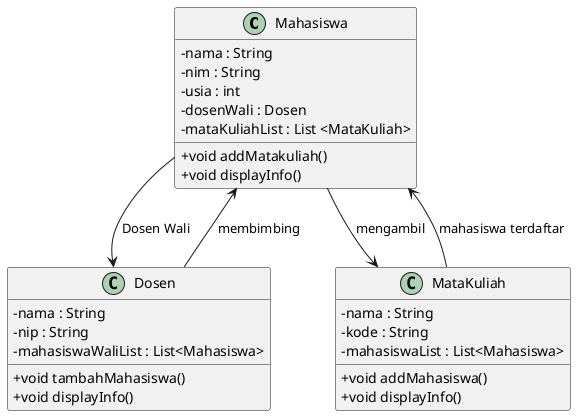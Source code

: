 @startuml
skinparam ClassAttributeIconSize 0 

Class Mahasiswa {
    - nama : String
    - nim : String
    - usia : int
    - dosenWali : Dosen
    - mataKuliahList : List <MataKuliah>
    
    + void addMatakuliah()
    + void displayInfo()
}

Class Dosen {
    - nama : String
    - nip : String
    - mahasiswaWaliList : List<Mahasiswa> 

    + void tambahMahasiswa()
    + void displayInfo()
}

Class MataKuliah { 
    - nama : String
    - kode : String
    - mahasiswaList : List<Mahasiswa> 

    + void addMahasiswa()
    + void displayInfo()
}

Mahasiswa --> Dosen : "Dosen Wali"
Mahasiswa --> MataKuliah : "mengambil"
MataKuliah --> Mahasiswa : "mahasiswa terdaftar"
Dosen --> Mahasiswa : "membimbing"

@enduml
